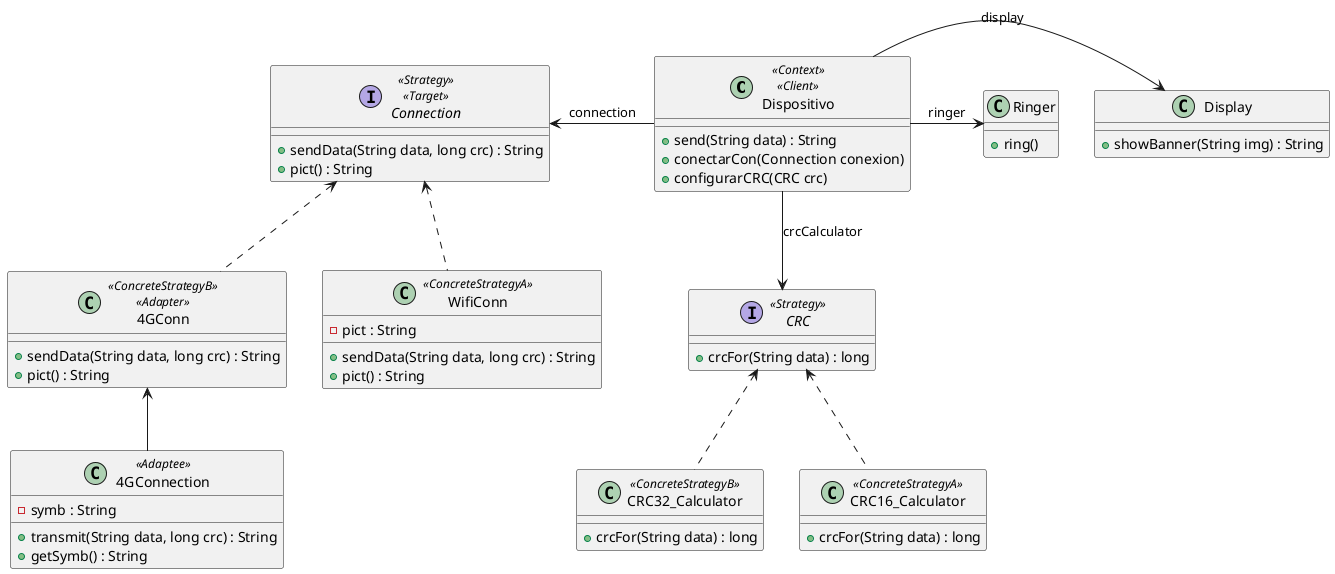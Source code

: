 @startuml Ejercicio8
'Preguntar tema del TemplateMethod, siento que el dispositivo sigue un orden entonces se podria aplicar el template method ahi, pero no estoy muy seguro el como. Igualmente tengo que repasar la idea del Template Method porque puede ser que yo no la tenga muy fina.'
Dispositivo  -> Display : display
Dispositivo -> Ringer : ringer 
Dispositivo --> CRC : crcCalculator 
CRC <.. CRC16_Calculator
CRC <.. CRC32_Calculator
Connection <- Dispositivo : connection
Connection <.. 4GConn
4GConn <-- 4GConnection
Connection <.. WifiConn




class Dispositivo <<Context>> <<Client>> {
    +send(String data) : String
    +conectarCon(Connection conexion)
    +configurarCRC(CRC crc)
}

class Display {
    +showBanner(String img) : String
}

class Ringer {
    +ring()
}

interface CRC <<Strategy>> {
    +crcFor(String data) : long
}

class CRC16_Calculator <<ConcreteStrategyA>> {
    +crcFor(String data) : long
}

class CRC32_Calculator <<ConcreteStrategyB>> {
    +crcFor(String data) : long
}

Interface Connection <<Strategy>> <<Target>> {
    +sendData(String data, long crc) : String 
    +pict() : String 
}

class WifiConn <<ConcreteStrategyA>> {
    -pict : String 
    +sendData(String data, long crc) : String 
    +pict() : String 
}

class 4GConn <<ConcreteStrategyB>> <<Adapter>> {
    +sendData(String data, long crc) : String 
    +pict() : String 
}

class 4GConnection <<Adaptee>> {
    -symb : String 
    +transmit(String data, long crc) : String
    +getSymb() : String
}


@enduml